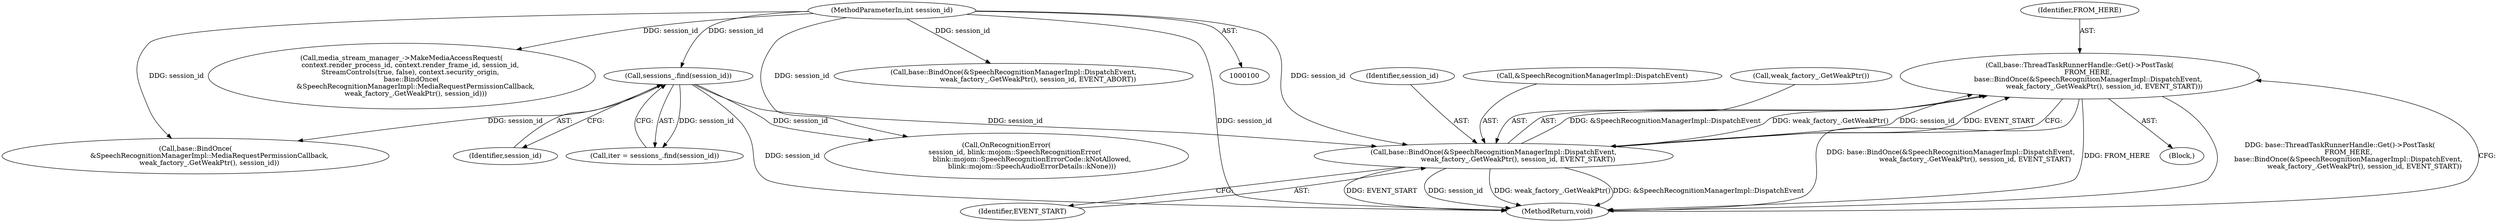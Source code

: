 digraph "0_Chrome_971548cdca2d4c0a6fedd3db0c94372c2a27eac3_20@API" {
"1000162" [label="(Call,base::ThreadTaskRunnerHandle::Get()->PostTask(\n        FROM_HERE,\n        base::BindOnce(&SpeechRecognitionManagerImpl::DispatchEvent,\n                       weak_factory_.GetWeakPtr(), session_id, EVENT_START)))"];
"1000164" [label="(Call,base::BindOnce(&SpeechRecognitionManagerImpl::DispatchEvent,\n                       weak_factory_.GetWeakPtr(), session_id, EVENT_START))"];
"1000110" [label="(Call,sessions_.find(session_id))"];
"1000101" [label="(MethodParameterIn,int session_id)"];
"1000110" [label="(Call,sessions_.find(session_id))"];
"1000168" [label="(Identifier,session_id)"];
"1000111" [label="(Identifier,session_id)"];
"1000169" [label="(Identifier,EVENT_START)"];
"1000162" [label="(Call,base::ThreadTaskRunnerHandle::Get()->PostTask(\n        FROM_HERE,\n        base::BindOnce(&SpeechRecognitionManagerImpl::DispatchEvent,\n                       weak_factory_.GetWeakPtr(), session_id, EVENT_START)))"];
"1000165" [label="(Call,&SpeechRecognitionManagerImpl::DispatchEvent)"];
"1000139" [label="(Call,media_stream_manager_->MakeMediaAccessRequest(\n        context.render_process_id, context.render_frame_id, session_id,\n        StreamControls(true, false), context.security_origin,\n         base::BindOnce(\n             &SpeechRecognitionManagerImpl::MediaRequestPermissionCallback,\n             weak_factory_.GetWeakPtr(), session_id)))"];
"1000153" [label="(Call,base::BindOnce(\n             &SpeechRecognitionManagerImpl::MediaRequestPermissionCallback,\n             weak_factory_.GetWeakPtr(), session_id))"];
"1000161" [label="(Block,)"];
"1000185" [label="(MethodReturn,void)"];
"1000108" [label="(Call,iter = sessions_.find(session_id))"];
"1000101" [label="(MethodParameterIn,int session_id)"];
"1000179" [label="(Call,base::BindOnce(&SpeechRecognitionManagerImpl::DispatchEvent,\n                       weak_factory_.GetWeakPtr(), session_id, EVENT_ABORT))"];
"1000164" [label="(Call,base::BindOnce(&SpeechRecognitionManagerImpl::DispatchEvent,\n                       weak_factory_.GetWeakPtr(), session_id, EVENT_START))"];
"1000172" [label="(Call,OnRecognitionError(\n        session_id, blink::mojom::SpeechRecognitionError(\n                        blink::mojom::SpeechRecognitionErrorCode::kNotAllowed,\n                        blink::mojom::SpeechAudioErrorDetails::kNone)))"];
"1000167" [label="(Call,weak_factory_.GetWeakPtr())"];
"1000163" [label="(Identifier,FROM_HERE)"];
"1000162" -> "1000161"  [label="AST: "];
"1000162" -> "1000164"  [label="CFG: "];
"1000163" -> "1000162"  [label="AST: "];
"1000164" -> "1000162"  [label="AST: "];
"1000185" -> "1000162"  [label="CFG: "];
"1000162" -> "1000185"  [label="DDG: base::BindOnce(&SpeechRecognitionManagerImpl::DispatchEvent,\n                       weak_factory_.GetWeakPtr(), session_id, EVENT_START)"];
"1000162" -> "1000185"  [label="DDG: FROM_HERE"];
"1000162" -> "1000185"  [label="DDG: base::ThreadTaskRunnerHandle::Get()->PostTask(\n        FROM_HERE,\n        base::BindOnce(&SpeechRecognitionManagerImpl::DispatchEvent,\n                       weak_factory_.GetWeakPtr(), session_id, EVENT_START))"];
"1000164" -> "1000162"  [label="DDG: &SpeechRecognitionManagerImpl::DispatchEvent"];
"1000164" -> "1000162"  [label="DDG: weak_factory_.GetWeakPtr()"];
"1000164" -> "1000162"  [label="DDG: session_id"];
"1000164" -> "1000162"  [label="DDG: EVENT_START"];
"1000164" -> "1000169"  [label="CFG: "];
"1000165" -> "1000164"  [label="AST: "];
"1000167" -> "1000164"  [label="AST: "];
"1000168" -> "1000164"  [label="AST: "];
"1000169" -> "1000164"  [label="AST: "];
"1000164" -> "1000185"  [label="DDG: EVENT_START"];
"1000164" -> "1000185"  [label="DDG: session_id"];
"1000164" -> "1000185"  [label="DDG: weak_factory_.GetWeakPtr()"];
"1000164" -> "1000185"  [label="DDG: &SpeechRecognitionManagerImpl::DispatchEvent"];
"1000110" -> "1000164"  [label="DDG: session_id"];
"1000101" -> "1000164"  [label="DDG: session_id"];
"1000110" -> "1000108"  [label="AST: "];
"1000110" -> "1000111"  [label="CFG: "];
"1000111" -> "1000110"  [label="AST: "];
"1000108" -> "1000110"  [label="CFG: "];
"1000110" -> "1000185"  [label="DDG: session_id"];
"1000110" -> "1000108"  [label="DDG: session_id"];
"1000101" -> "1000110"  [label="DDG: session_id"];
"1000110" -> "1000153"  [label="DDG: session_id"];
"1000110" -> "1000172"  [label="DDG: session_id"];
"1000101" -> "1000100"  [label="AST: "];
"1000101" -> "1000185"  [label="DDG: session_id"];
"1000101" -> "1000139"  [label="DDG: session_id"];
"1000101" -> "1000153"  [label="DDG: session_id"];
"1000101" -> "1000172"  [label="DDG: session_id"];
"1000101" -> "1000179"  [label="DDG: session_id"];
}
